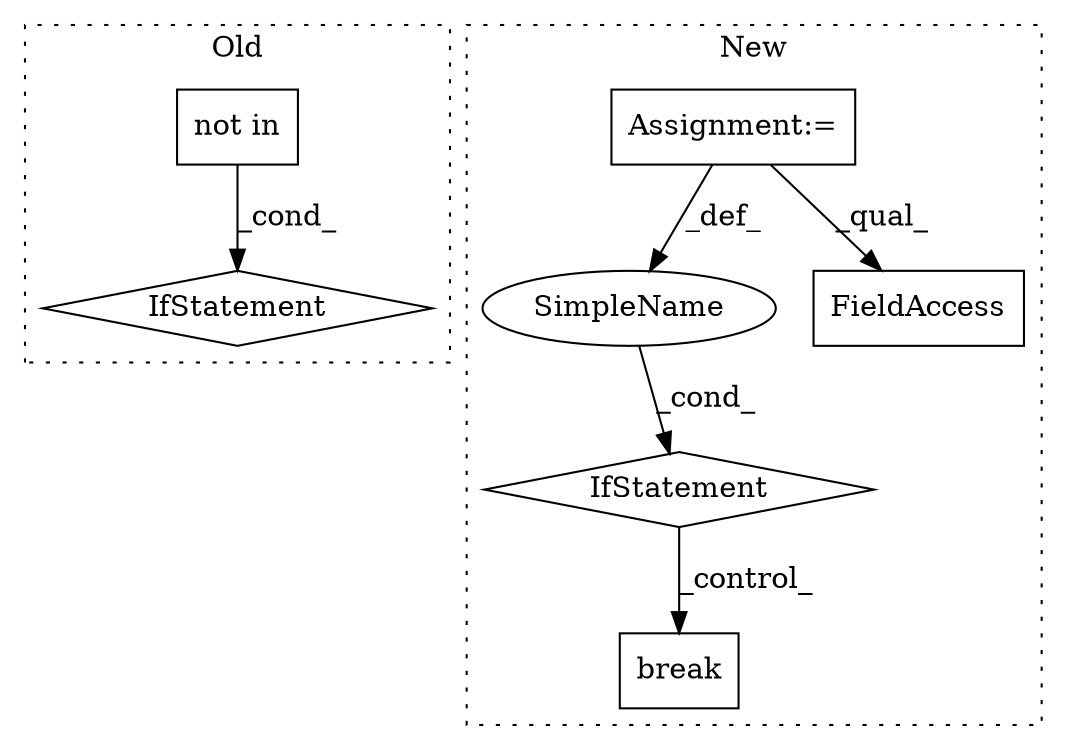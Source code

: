 digraph G {
subgraph cluster0 {
1 [label="not in" a="108" s="4040" l="36" shape="box"];
6 [label="IfStatement" a="25" s="4032,4076" l="8,2" shape="diamond"];
label = "Old";
style="dotted";
}
subgraph cluster1 {
2 [label="break" a="10" s="5620" l="6" shape="box"];
3 [label="Assignment:=" a="7" s="3622" l="3" shape="box"];
4 [label="IfStatement" a="25" s="5501,5553" l="4,2" shape="diamond"];
5 [label="SimpleName" a="42" s="" l="" shape="ellipse"];
7 [label="FieldAccess" a="22" s="5524" l="14" shape="box"];
label = "New";
style="dotted";
}
1 -> 6 [label="_cond_"];
3 -> 7 [label="_qual_"];
3 -> 5 [label="_def_"];
4 -> 2 [label="_control_"];
5 -> 4 [label="_cond_"];
}